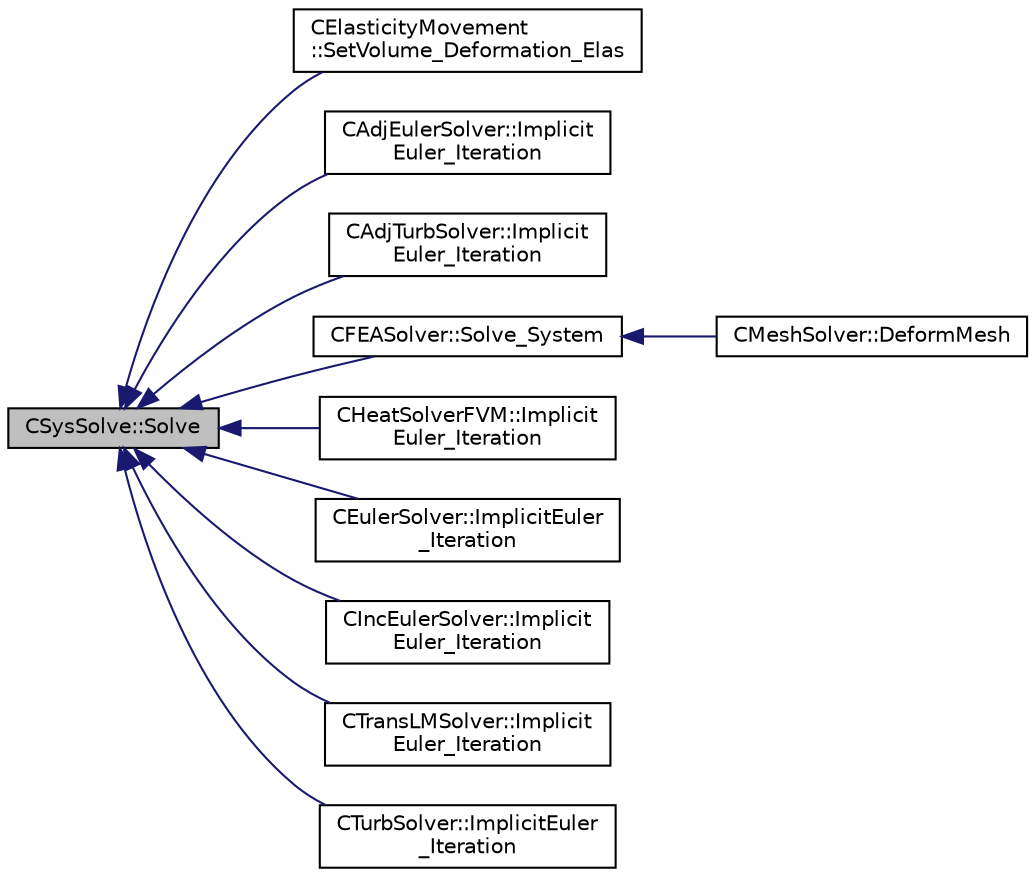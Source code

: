 digraph "CSysSolve::Solve"
{
  edge [fontname="Helvetica",fontsize="10",labelfontname="Helvetica",labelfontsize="10"];
  node [fontname="Helvetica",fontsize="10",shape=record];
  rankdir="LR";
  Node113 [label="CSysSolve::Solve",height=0.2,width=0.4,color="black", fillcolor="grey75", style="filled", fontcolor="black"];
  Node113 -> Node114 [dir="back",color="midnightblue",fontsize="10",style="solid",fontname="Helvetica"];
  Node114 [label="CElasticityMovement\l::SetVolume_Deformation_Elas",height=0.2,width=0.4,color="black", fillcolor="white", style="filled",URL="$class_c_elasticity_movement.html#a214b75ab52f6238cf321ec5834289b8e",tooltip="Grid deformation using the linear elasticity equations. "];
  Node113 -> Node115 [dir="back",color="midnightblue",fontsize="10",style="solid",fontname="Helvetica"];
  Node115 [label="CAdjEulerSolver::Implicit\lEuler_Iteration",height=0.2,width=0.4,color="black", fillcolor="white", style="filled",URL="$class_c_adj_euler_solver.html#af64f459bce9498b1d19d8a645d0bc2c3",tooltip="Update the solution using an implicit solver. "];
  Node113 -> Node116 [dir="back",color="midnightblue",fontsize="10",style="solid",fontname="Helvetica"];
  Node116 [label="CAdjTurbSolver::Implicit\lEuler_Iteration",height=0.2,width=0.4,color="black", fillcolor="white", style="filled",URL="$class_c_adj_turb_solver.html#a2c2657818c6ecfb7984c70bf079accd3",tooltip="Update the solution using an implicit solver. "];
  Node113 -> Node117 [dir="back",color="midnightblue",fontsize="10",style="solid",fontname="Helvetica"];
  Node117 [label="CFEASolver::Solve_System",height=0.2,width=0.4,color="black", fillcolor="white", style="filled",URL="$class_c_f_e_a_solver.html#a4965e9790fcf50ea526476c29abf84fd",tooltip="Routine to solve the Jacobian-Residual linearized system. "];
  Node117 -> Node118 [dir="back",color="midnightblue",fontsize="10",style="solid",fontname="Helvetica"];
  Node118 [label="CMeshSolver::DeformMesh",height=0.2,width=0.4,color="black", fillcolor="white", style="filled",URL="$class_c_mesh_solver.html#a9f95488da182ba844e5ea3cd0d613399",tooltip="Grid deformation using the linear elasticity equations. "];
  Node113 -> Node119 [dir="back",color="midnightblue",fontsize="10",style="solid",fontname="Helvetica"];
  Node119 [label="CHeatSolverFVM::Implicit\lEuler_Iteration",height=0.2,width=0.4,color="black", fillcolor="white", style="filled",URL="$class_c_heat_solver_f_v_m.html#a604f660ae9da06eae59363f83a98843e",tooltip="Update the solution using an implicit solver. "];
  Node113 -> Node120 [dir="back",color="midnightblue",fontsize="10",style="solid",fontname="Helvetica"];
  Node120 [label="CEulerSolver::ImplicitEuler\l_Iteration",height=0.2,width=0.4,color="black", fillcolor="white", style="filled",URL="$class_c_euler_solver.html#a4e8277fc44dc97c8d73fbe3347204372",tooltip="Update the solution using an implicit Euler scheme. "];
  Node113 -> Node121 [dir="back",color="midnightblue",fontsize="10",style="solid",fontname="Helvetica"];
  Node121 [label="CIncEulerSolver::Implicit\lEuler_Iteration",height=0.2,width=0.4,color="black", fillcolor="white", style="filled",URL="$class_c_inc_euler_solver.html#ad84dd4225bb9d158c52b26e2f30f6fa7",tooltip="Update the solution using an implicit Euler scheme. "];
  Node113 -> Node122 [dir="back",color="midnightblue",fontsize="10",style="solid",fontname="Helvetica"];
  Node122 [label="CTransLMSolver::Implicit\lEuler_Iteration",height=0.2,width=0.4,color="black", fillcolor="white", style="filled",URL="$class_c_trans_l_m_solver.html#aa39c7964d452b56f3f41733ae43d4cc7",tooltip="Update the solution using an implicit solver. "];
  Node113 -> Node123 [dir="back",color="midnightblue",fontsize="10",style="solid",fontname="Helvetica"];
  Node123 [label="CTurbSolver::ImplicitEuler\l_Iteration",height=0.2,width=0.4,color="black", fillcolor="white", style="filled",URL="$class_c_turb_solver.html#af7a0ab68fbb2925c56863df97b3ea4ee",tooltip="Update the solution using an implicit solver. "];
}

